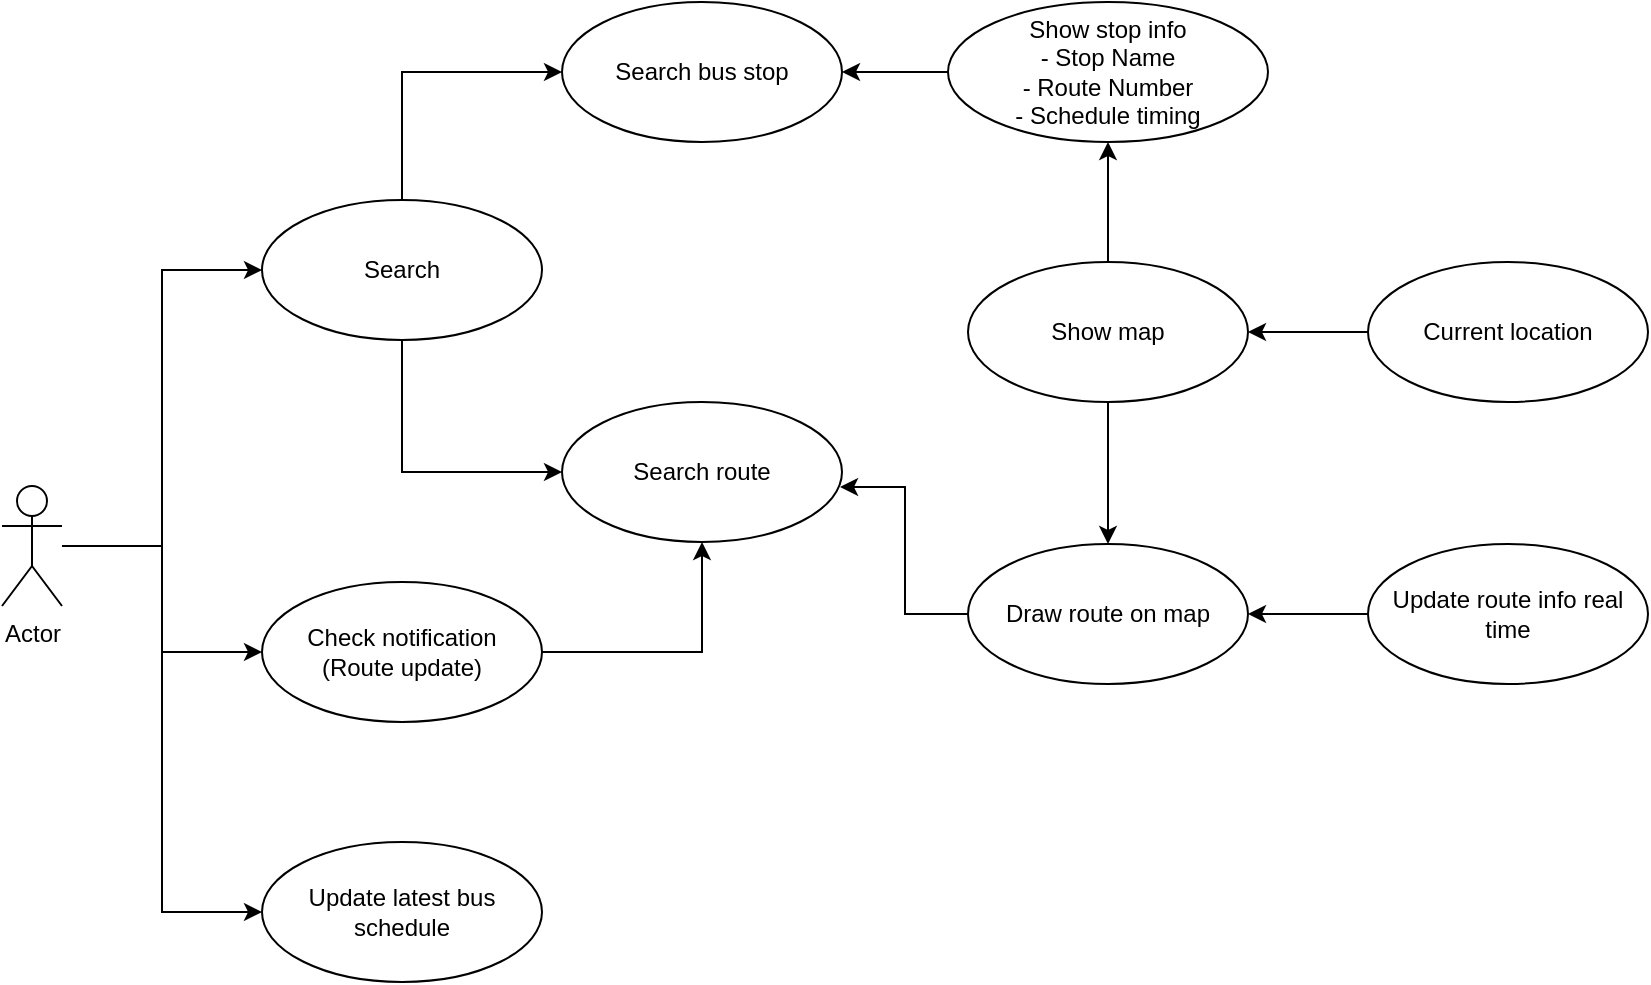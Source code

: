 <mxfile version="20.7.4" type="device"><diagram id="LyHbZwGtcQ57cLDRtR0R" name="Page-1"><mxGraphModel dx="1306" dy="755" grid="1" gridSize="10" guides="1" tooltips="1" connect="1" arrows="1" fold="1" page="1" pageScale="1" pageWidth="850" pageHeight="1100" math="0" shadow="0"><root><mxCell id="0"/><mxCell id="1" parent="0"/><mxCell id="-vQpyVNhTkZdP9RR0hVo-8" style="edgeStyle=orthogonalEdgeStyle;rounded=0;orthogonalLoop=1;jettySize=auto;html=1;entryX=0;entryY=0.5;entryDx=0;entryDy=0;" edge="1" parent="1" source="-vQpyVNhTkZdP9RR0hVo-1" target="-vQpyVNhTkZdP9RR0hVo-9"><mxGeometry relative="1" as="geometry"/></mxCell><mxCell id="-vQpyVNhTkZdP9RR0hVo-16" style="edgeStyle=orthogonalEdgeStyle;rounded=0;orthogonalLoop=1;jettySize=auto;html=1;entryX=0;entryY=0.5;entryDx=0;entryDy=0;" edge="1" parent="1" source="-vQpyVNhTkZdP9RR0hVo-1" target="-vQpyVNhTkZdP9RR0hVo-15"><mxGeometry relative="1" as="geometry"/></mxCell><mxCell id="-vQpyVNhTkZdP9RR0hVo-18" style="edgeStyle=orthogonalEdgeStyle;rounded=0;orthogonalLoop=1;jettySize=auto;html=1;entryX=0;entryY=0.5;entryDx=0;entryDy=0;" edge="1" parent="1" source="-vQpyVNhTkZdP9RR0hVo-1" target="-vQpyVNhTkZdP9RR0hVo-17"><mxGeometry relative="1" as="geometry"/></mxCell><mxCell id="-vQpyVNhTkZdP9RR0hVo-1" value="Actor" style="shape=umlActor;verticalLabelPosition=bottom;verticalAlign=top;html=1;shadow=0;" vertex="1" parent="1"><mxGeometry x="20" y="312" width="30" height="60" as="geometry"/></mxCell><mxCell id="-vQpyVNhTkZdP9RR0hVo-4" value="Search bus stop" style="ellipse;whiteSpace=wrap;html=1;shadow=0;sketch=0;" vertex="1" parent="1"><mxGeometry x="300" y="70" width="140" height="70" as="geometry"/></mxCell><mxCell id="-vQpyVNhTkZdP9RR0hVo-12" style="edgeStyle=orthogonalEdgeStyle;rounded=0;orthogonalLoop=1;jettySize=auto;html=1;exitX=0.5;exitY=0;exitDx=0;exitDy=0;entryX=0;entryY=0.5;entryDx=0;entryDy=0;" edge="1" parent="1" source="-vQpyVNhTkZdP9RR0hVo-9" target="-vQpyVNhTkZdP9RR0hVo-4"><mxGeometry relative="1" as="geometry"/></mxCell><mxCell id="-vQpyVNhTkZdP9RR0hVo-14" style="edgeStyle=orthogonalEdgeStyle;rounded=0;orthogonalLoop=1;jettySize=auto;html=1;entryX=0;entryY=0.5;entryDx=0;entryDy=0;exitX=0.5;exitY=1;exitDx=0;exitDy=0;" edge="1" parent="1" source="-vQpyVNhTkZdP9RR0hVo-9" target="-vQpyVNhTkZdP9RR0hVo-13"><mxGeometry relative="1" as="geometry"/></mxCell><mxCell id="-vQpyVNhTkZdP9RR0hVo-9" value="Search" style="ellipse;whiteSpace=wrap;html=1;shadow=0;sketch=0;" vertex="1" parent="1"><mxGeometry x="150" y="169" width="140" height="70" as="geometry"/></mxCell><mxCell id="-vQpyVNhTkZdP9RR0hVo-13" value="Search route" style="ellipse;whiteSpace=wrap;html=1;shadow=0;sketch=0;" vertex="1" parent="1"><mxGeometry x="300" y="270" width="140" height="70" as="geometry"/></mxCell><mxCell id="-vQpyVNhTkZdP9RR0hVo-25" style="edgeStyle=orthogonalEdgeStyle;rounded=0;orthogonalLoop=1;jettySize=auto;html=1;entryX=0.5;entryY=1;entryDx=0;entryDy=0;" edge="1" parent="1" source="-vQpyVNhTkZdP9RR0hVo-15" target="-vQpyVNhTkZdP9RR0hVo-13"><mxGeometry relative="1" as="geometry"/></mxCell><mxCell id="-vQpyVNhTkZdP9RR0hVo-15" value="Check notification&lt;br&gt;(Route update)" style="ellipse;whiteSpace=wrap;html=1;shadow=0;sketch=0;" vertex="1" parent="1"><mxGeometry x="150" y="360" width="140" height="70" as="geometry"/></mxCell><mxCell id="-vQpyVNhTkZdP9RR0hVo-17" value="Update latest bus schedule" style="ellipse;whiteSpace=wrap;html=1;shadow=0;sketch=0;" vertex="1" parent="1"><mxGeometry x="150" y="490" width="140" height="70" as="geometry"/></mxCell><mxCell id="-vQpyVNhTkZdP9RR0hVo-20" style="edgeStyle=orthogonalEdgeStyle;rounded=0;orthogonalLoop=1;jettySize=auto;html=1;entryX=1;entryY=0.5;entryDx=0;entryDy=0;" edge="1" parent="1" source="-vQpyVNhTkZdP9RR0hVo-19" target="-vQpyVNhTkZdP9RR0hVo-4"><mxGeometry relative="1" as="geometry"/></mxCell><mxCell id="-vQpyVNhTkZdP9RR0hVo-19" value="Show stop info&lt;br&gt;- Stop Name&lt;br&gt;- Route Number&lt;br&gt;- Schedule timing" style="ellipse;whiteSpace=wrap;html=1;shadow=0;sketch=0;" vertex="1" parent="1"><mxGeometry x="493" y="70" width="160" height="70" as="geometry"/></mxCell><mxCell id="-vQpyVNhTkZdP9RR0hVo-34" style="edgeStyle=orthogonalEdgeStyle;rounded=0;orthogonalLoop=1;jettySize=auto;html=1;entryX=0.993;entryY=0.607;entryDx=0;entryDy=0;entryPerimeter=0;" edge="1" parent="1" source="-vQpyVNhTkZdP9RR0hVo-21" target="-vQpyVNhTkZdP9RR0hVo-13"><mxGeometry relative="1" as="geometry"/></mxCell><mxCell id="-vQpyVNhTkZdP9RR0hVo-21" value="Draw route on map" style="ellipse;whiteSpace=wrap;html=1;shadow=0;sketch=0;" vertex="1" parent="1"><mxGeometry x="503" y="341" width="140" height="70" as="geometry"/></mxCell><mxCell id="-vQpyVNhTkZdP9RR0hVo-24" style="edgeStyle=orthogonalEdgeStyle;rounded=0;orthogonalLoop=1;jettySize=auto;html=1;entryX=1;entryY=0.5;entryDx=0;entryDy=0;" edge="1" parent="1" source="-vQpyVNhTkZdP9RR0hVo-23" target="-vQpyVNhTkZdP9RR0hVo-21"><mxGeometry relative="1" as="geometry"/></mxCell><mxCell id="-vQpyVNhTkZdP9RR0hVo-23" value="Update route info real time" style="ellipse;whiteSpace=wrap;html=1;shadow=0;sketch=0;" vertex="1" parent="1"><mxGeometry x="703" y="341" width="140" height="70" as="geometry"/></mxCell><mxCell id="-vQpyVNhTkZdP9RR0hVo-31" style="edgeStyle=orthogonalEdgeStyle;rounded=0;orthogonalLoop=1;jettySize=auto;html=1;entryX=0.5;entryY=1;entryDx=0;entryDy=0;" edge="1" parent="1" source="-vQpyVNhTkZdP9RR0hVo-26" target="-vQpyVNhTkZdP9RR0hVo-19"><mxGeometry relative="1" as="geometry"/></mxCell><mxCell id="-vQpyVNhTkZdP9RR0hVo-33" style="edgeStyle=orthogonalEdgeStyle;rounded=0;orthogonalLoop=1;jettySize=auto;html=1;" edge="1" parent="1" source="-vQpyVNhTkZdP9RR0hVo-26" target="-vQpyVNhTkZdP9RR0hVo-21"><mxGeometry relative="1" as="geometry"/></mxCell><mxCell id="-vQpyVNhTkZdP9RR0hVo-26" value="Show map" style="ellipse;whiteSpace=wrap;html=1;shadow=0;sketch=0;" vertex="1" parent="1"><mxGeometry x="503" y="200" width="140" height="70" as="geometry"/></mxCell><mxCell id="-vQpyVNhTkZdP9RR0hVo-29" style="edgeStyle=orthogonalEdgeStyle;rounded=0;orthogonalLoop=1;jettySize=auto;html=1;entryX=1;entryY=0.5;entryDx=0;entryDy=0;" edge="1" parent="1" source="-vQpyVNhTkZdP9RR0hVo-27" target="-vQpyVNhTkZdP9RR0hVo-26"><mxGeometry relative="1" as="geometry"/></mxCell><mxCell id="-vQpyVNhTkZdP9RR0hVo-27" value="Current location" style="ellipse;whiteSpace=wrap;html=1;shadow=0;sketch=0;" vertex="1" parent="1"><mxGeometry x="703" y="200" width="140" height="70" as="geometry"/></mxCell></root></mxGraphModel></diagram></mxfile>